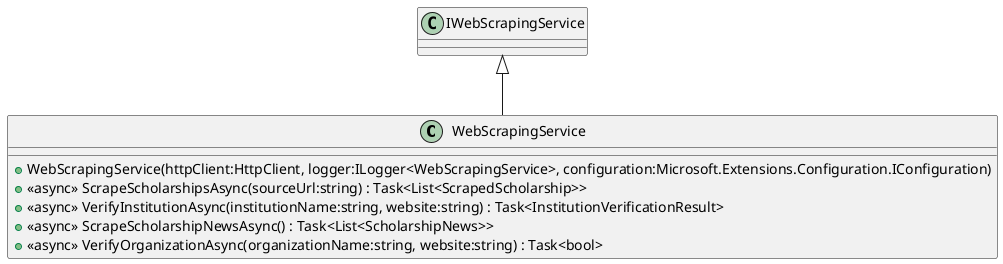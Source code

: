 @startuml
class WebScrapingService {
    + WebScrapingService(httpClient:HttpClient, logger:ILogger<WebScrapingService>, configuration:Microsoft.Extensions.Configuration.IConfiguration)
    + <<async>> ScrapeScholarshipsAsync(sourceUrl:string) : Task<List<ScrapedScholarship>>
    + <<async>> VerifyInstitutionAsync(institutionName:string, website:string) : Task<InstitutionVerificationResult>
    + <<async>> ScrapeScholarshipNewsAsync() : Task<List<ScholarshipNews>>
    + <<async>> VerifyOrganizationAsync(organizationName:string, website:string) : Task<bool>
}
IWebScrapingService <|-- WebScrapingService
@enduml
